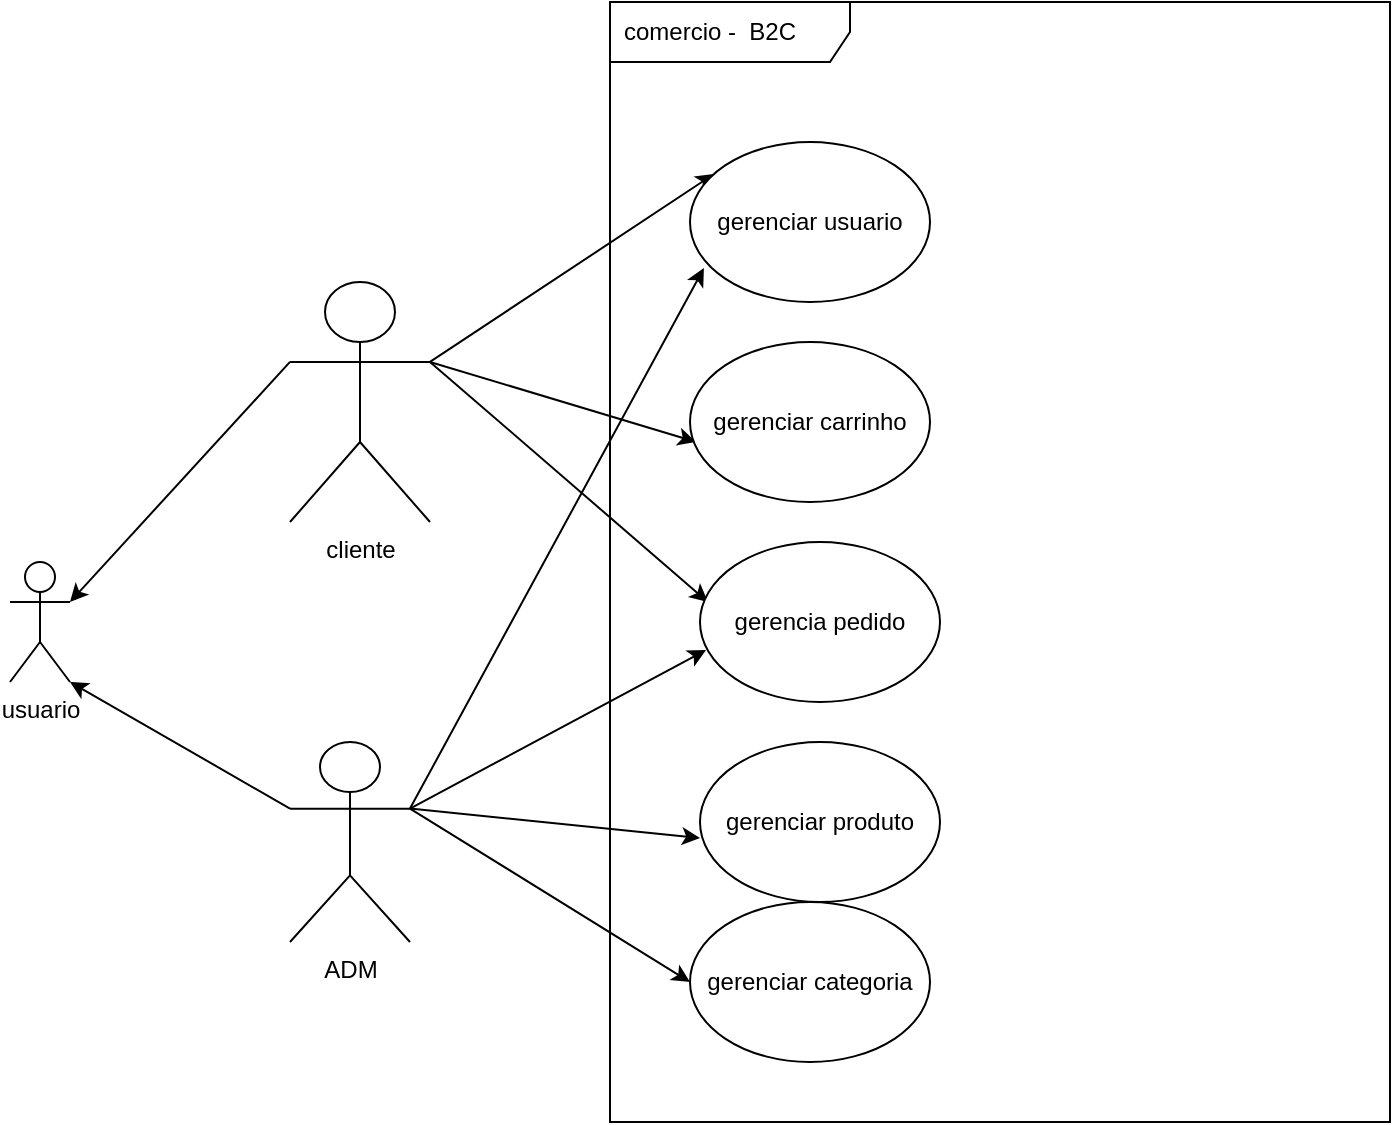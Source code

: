 <mxfile>
    <diagram id="B7vUEew1uGAQJn_NdaoK" name="visao geral-dominio">
        <mxGraphModel dx="898" dy="605" grid="1" gridSize="10" guides="1" tooltips="1" connect="1" arrows="1" fold="1" page="1" pageScale="1" pageWidth="850" pageHeight="1100" math="0" shadow="0">
            <root>
                <mxCell id="0"/>
                <mxCell id="1" parent="0"/>
                <mxCell id="18" style="edgeStyle=none;html=1;exitX=1;exitY=0.333;exitDx=0;exitDy=0;exitPerimeter=0;entryX=0.033;entryY=0.375;entryDx=0;entryDy=0;entryPerimeter=0;" parent="1" source="3" target="26" edge="1">
                    <mxGeometry relative="1" as="geometry">
                        <mxPoint x="429.96" y="335.04" as="targetPoint"/>
                    </mxGeometry>
                </mxCell>
                <mxCell id="19" style="edgeStyle=none;html=1;exitX=1;exitY=0.333;exitDx=0;exitDy=0;exitPerimeter=0;entryX=0.025;entryY=0.625;entryDx=0;entryDy=0;entryPerimeter=0;" parent="1" source="3" target="25" edge="1">
                    <mxGeometry relative="1" as="geometry">
                        <mxPoint x="428.04" y="237" as="targetPoint"/>
                    </mxGeometry>
                </mxCell>
                <mxCell id="22" style="edgeStyle=none;html=1;exitX=0;exitY=0.333;exitDx=0;exitDy=0;exitPerimeter=0;entryX=1;entryY=0.333;entryDx=0;entryDy=0;entryPerimeter=0;" parent="1" source="3" target="20" edge="1">
                    <mxGeometry relative="1" as="geometry"/>
                </mxCell>
                <mxCell id="33" style="edgeStyle=none;html=1;exitX=1;exitY=0.333;exitDx=0;exitDy=0;exitPerimeter=0;entryX=0.1;entryY=0.2;entryDx=0;entryDy=0;entryPerimeter=0;" parent="1" source="3" target="29" edge="1">
                    <mxGeometry relative="1" as="geometry"/>
                </mxCell>
                <mxCell id="3" value="cliente" style="shape=umlActor;verticalLabelPosition=bottom;verticalAlign=top;html=1;outlineConnect=0;" parent="1" vertex="1">
                    <mxGeometry x="220" y="170" width="70" height="120" as="geometry"/>
                </mxCell>
                <mxCell id="12" style="edgeStyle=none;html=1;exitX=1;exitY=0.333;exitDx=0;exitDy=0;exitPerimeter=0;entryX=0;entryY=0.5;entryDx=0;entryDy=0;" parent="1" source="4" target="28" edge="1">
                    <mxGeometry relative="1" as="geometry">
                        <mxPoint x="420" y="515" as="targetPoint"/>
                    </mxGeometry>
                </mxCell>
                <mxCell id="14" style="edgeStyle=none;html=1;exitX=1;exitY=0.333;exitDx=0;exitDy=0;exitPerimeter=0;entryX=0.025;entryY=0.675;entryDx=0;entryDy=0;entryPerimeter=0;" parent="1" source="4" target="26" edge="1">
                    <mxGeometry relative="1" as="geometry">
                        <mxPoint x="429.96" y="355.04" as="targetPoint"/>
                    </mxGeometry>
                </mxCell>
                <mxCell id="23" style="edgeStyle=none;html=1;exitX=0;exitY=0.333;exitDx=0;exitDy=0;exitPerimeter=0;entryX=1;entryY=1;entryDx=0;entryDy=0;entryPerimeter=0;" parent="1" source="4" target="20" edge="1">
                    <mxGeometry relative="1" as="geometry"/>
                </mxCell>
                <mxCell id="32" style="edgeStyle=none;html=1;exitX=1;exitY=0.333;exitDx=0;exitDy=0;exitPerimeter=0;entryX=0.058;entryY=0.788;entryDx=0;entryDy=0;entryPerimeter=0;" parent="1" source="4" target="29" edge="1">
                    <mxGeometry relative="1" as="geometry"/>
                </mxCell>
                <mxCell id="4" value="ADM" style="shape=umlActor;verticalLabelPosition=bottom;verticalAlign=top;html=1;outlineConnect=0;" parent="1" vertex="1">
                    <mxGeometry x="220" y="400" width="60" height="100" as="geometry"/>
                </mxCell>
                <mxCell id="11" value="" style="endArrow=classic;html=1;entryX=0;entryY=0.6;entryDx=0;entryDy=0;entryPerimeter=0;exitX=1;exitY=0.333;exitDx=0;exitDy=0;exitPerimeter=0;" parent="1" source="4" target="27" edge="1">
                    <mxGeometry width="50" height="50" relative="1" as="geometry">
                        <mxPoint x="280" y="430" as="sourcePoint"/>
                        <mxPoint x="425.04" y="440.04" as="targetPoint"/>
                    </mxGeometry>
                </mxCell>
                <mxCell id="20" value="usuario" style="shape=umlActor;verticalLabelPosition=bottom;verticalAlign=top;html=1;outlineConnect=0;" parent="1" vertex="1">
                    <mxGeometry x="80" y="310" width="30" height="60" as="geometry"/>
                </mxCell>
                <mxCell id="24" value="comercio -&amp;nbsp; B2C" style="shape=umlFrame;whiteSpace=wrap;html=1;width=120;height=30;boundedLbl=1;verticalAlign=middle;align=left;spacingLeft=5;" parent="1" vertex="1">
                    <mxGeometry x="380" y="30" width="390" height="560" as="geometry"/>
                </mxCell>
                <mxCell id="25" value="gerenciar carrinho" style="ellipse;whiteSpace=wrap;html=1;" parent="1" vertex="1">
                    <mxGeometry x="420" y="200" width="120" height="80" as="geometry"/>
                </mxCell>
                <mxCell id="26" value="gerencia pedido" style="ellipse;whiteSpace=wrap;html=1;" parent="1" vertex="1">
                    <mxGeometry x="425" y="300" width="120" height="80" as="geometry"/>
                </mxCell>
                <mxCell id="27" value="gerenciar produto" style="ellipse;whiteSpace=wrap;html=1;" parent="1" vertex="1">
                    <mxGeometry x="425" y="400" width="120" height="80" as="geometry"/>
                </mxCell>
                <mxCell id="28" value="gerenciar categoria" style="ellipse;whiteSpace=wrap;html=1;" parent="1" vertex="1">
                    <mxGeometry x="420" y="480" width="120" height="80" as="geometry"/>
                </mxCell>
                <mxCell id="29" value="gerenciar usuario" style="ellipse;whiteSpace=wrap;html=1;" parent="1" vertex="1">
                    <mxGeometry x="420" y="100" width="120" height="80" as="geometry"/>
                </mxCell>
            </root>
        </mxGraphModel>
    </diagram>
    <diagram id="gYGLlQQW-eZD10n1jNLp" name="Subdominio-Catalogo">
        <mxGraphModel dx="898" dy="605" grid="1" gridSize="10" guides="1" tooltips="1" connect="1" arrows="1" fold="1" page="1" pageScale="1" pageWidth="850" pageHeight="1100" math="0" shadow="0">
            <root>
                <mxCell id="0"/>
                <mxCell id="1" parent="0"/>
                <mxCell id="zJZSZMsGmk87TQg4F2hl-2" style="edgeStyle=none;html=1;exitX=1;exitY=0.333;exitDx=0;exitDy=0;exitPerimeter=0;entryX=0;entryY=0;entryDx=0;entryDy=0;" parent="1" source="r5L8tjYjMuaOIBYtDSGB-1" target="zJZSZMsGmk87TQg4F2hl-1" edge="1">
                    <mxGeometry relative="1" as="geometry"/>
                </mxCell>
                <mxCell id="r5L8tjYjMuaOIBYtDSGB-1" value="ADM" style="shape=umlActor;verticalLabelPosition=bottom;verticalAlign=top;html=1;outlineConnect=0;" parent="1" vertex="1">
                    <mxGeometry x="120" y="700" width="30" height="60" as="geometry"/>
                </mxCell>
                <mxCell id="r5L8tjYjMuaOIBYtDSGB-2" value="Subdominio-Catalogo" style="shape=umlFrame;whiteSpace=wrap;html=1;width=120;height=30;boundedLbl=1;verticalAlign=middle;align=left;spacingLeft=5;" parent="1" vertex="1">
                    <mxGeometry x="220" y="32" width="840" height="2160" as="geometry"/>
                </mxCell>
                <mxCell id="zJZSZMsGmk87TQg4F2hl-1" value="gerenciar categoria" style="ellipse;whiteSpace=wrap;html=1;" parent="1" vertex="1">
                    <mxGeometry x="240" y="840" width="120" height="80" as="geometry"/>
                </mxCell>
                <mxCell id="zJZSZMsGmk87TQg4F2hl-3" value="Criar Categoria&amp;nbsp;" style="ellipse;whiteSpace=wrap;html=1;" parent="1" vertex="1">
                    <mxGeometry x="480" y="650" width="120" height="80" as="geometry"/>
                </mxCell>
                <mxCell id="zJZSZMsGmk87TQg4F2hl-4" value="Recuperar Categoria&amp;nbsp;" style="ellipse;whiteSpace=wrap;html=1;" parent="1" vertex="1">
                    <mxGeometry x="510" y="750" width="90" height="90" as="geometry"/>
                </mxCell>
                <mxCell id="zJZSZMsGmk87TQg4F2hl-5" value="Atualizar Categoria&amp;nbsp;" style="ellipse;whiteSpace=wrap;html=1;" parent="1" vertex="1">
                    <mxGeometry x="480" y="850" width="120" height="80" as="geometry"/>
                </mxCell>
                <mxCell id="zJZSZMsGmk87TQg4F2hl-6" value="Deletar Categoria&amp;nbsp;" style="ellipse;whiteSpace=wrap;html=1;" parent="1" vertex="1">
                    <mxGeometry x="480" y="940" width="120" height="80" as="geometry"/>
                </mxCell>
                <mxCell id="322k-aL19X4xMsI3eN_G-2" value="&amp;lt;&amp;lt;extend&amp;gt;&amp;gt;" style="html=1;verticalAlign=bottom;labelBackgroundColor=none;endArrow=open;endFill=0;dashed=1;exitX=0;exitY=0.5;exitDx=0;exitDy=0;" parent="1" source="zJZSZMsGmk87TQg4F2hl-3" target="zJZSZMsGmk87TQg4F2hl-1" edge="1">
                    <mxGeometry width="160" relative="1" as="geometry">
                        <mxPoint x="320" y="720" as="sourcePoint"/>
                        <mxPoint x="370" y="810" as="targetPoint"/>
                        <Array as="points">
                            <mxPoint x="410" y="770"/>
                        </Array>
                    </mxGeometry>
                </mxCell>
                <mxCell id="322k-aL19X4xMsI3eN_G-5" value="&amp;lt;&amp;lt;extend&amp;gt;&amp;gt;" style="html=1;verticalAlign=bottom;labelBackgroundColor=none;endArrow=open;endFill=0;dashed=1;" parent="1" source="zJZSZMsGmk87TQg4F2hl-4" edge="1">
                    <mxGeometry x="-0.347" width="160" relative="1" as="geometry">
                        <mxPoint x="490" y="700" as="sourcePoint"/>
                        <mxPoint x="343.282" y="856.718" as="targetPoint"/>
                        <Array as="points">
                            <mxPoint x="440" y="810"/>
                            <mxPoint x="420" y="820"/>
                        </Array>
                        <mxPoint as="offset"/>
                    </mxGeometry>
                </mxCell>
                <mxCell id="322k-aL19X4xMsI3eN_G-6" value="&amp;lt;&amp;lt;extend&amp;gt;&amp;gt;" style="html=1;verticalAlign=bottom;labelBackgroundColor=none;endArrow=open;endFill=0;dashed=1;exitX=0;exitY=0.388;exitDx=0;exitDy=0;exitPerimeter=0;" parent="1" source="zJZSZMsGmk87TQg4F2hl-5" edge="1">
                    <mxGeometry x="1" y="-47" width="160" relative="1" as="geometry">
                        <mxPoint x="500" y="710" as="sourcePoint"/>
                        <mxPoint x="353.282" y="866.718" as="targetPoint"/>
                        <Array as="points">
                            <mxPoint x="420" y="880"/>
                        </Array>
                        <mxPoint x="-2" y="-1" as="offset"/>
                    </mxGeometry>
                </mxCell>
                <mxCell id="322k-aL19X4xMsI3eN_G-7" value="&amp;lt;&amp;lt;extend&amp;gt;&amp;gt;" style="html=1;verticalAlign=bottom;labelBackgroundColor=none;endArrow=open;endFill=0;dashed=1;exitX=0;exitY=0.5;exitDx=0;exitDy=0;entryX=1;entryY=1;entryDx=0;entryDy=0;" parent="1" source="zJZSZMsGmk87TQg4F2hl-6" target="zJZSZMsGmk87TQg4F2hl-1" edge="1">
                    <mxGeometry width="160" relative="1" as="geometry">
                        <mxPoint x="510" y="720" as="sourcePoint"/>
                        <mxPoint x="363.282" y="876.718" as="targetPoint"/>
                        <Array as="points"/>
                    </mxGeometry>
                </mxCell>
                <mxCell id="322k-aL19X4xMsI3eN_G-8" value="Recuperar Categoria por ID" style="ellipse;whiteSpace=wrap;html=1;" parent="1" vertex="1">
                    <mxGeometry x="640" y="690" width="120" height="80" as="geometry"/>
                </mxCell>
                <mxCell id="322k-aL19X4xMsI3eN_G-11" style="edgeStyle=none;html=1;exitX=0;exitY=0.5;exitDx=0;exitDy=0;entryX=0.917;entryY=0.75;entryDx=0;entryDy=0;entryPerimeter=0;" parent="1" source="322k-aL19X4xMsI3eN_G-9" target="zJZSZMsGmk87TQg4F2hl-4" edge="1">
                    <mxGeometry relative="1" as="geometry"/>
                </mxCell>
                <mxCell id="322k-aL19X4xMsI3eN_G-9" value="Recuperar por&amp;nbsp; filtro&amp;nbsp;" style="ellipse;whiteSpace=wrap;html=1;" parent="1" vertex="1">
                    <mxGeometry x="640" y="780" width="120" height="80" as="geometry"/>
                </mxCell>
                <mxCell id="322k-aL19X4xMsI3eN_G-10" value="" style="endArrow=classic;html=1;entryX=1;entryY=0;entryDx=0;entryDy=0;" parent="1" source="322k-aL19X4xMsI3eN_G-8" target="zJZSZMsGmk87TQg4F2hl-4" edge="1">
                    <mxGeometry width="50" height="50" relative="1" as="geometry">
                        <mxPoint x="670" y="670" as="sourcePoint"/>
                        <mxPoint x="720" y="620" as="targetPoint"/>
                    </mxGeometry>
                </mxCell>
                <mxCell id="MglQfQCu9fEOM1W72EGO-1" style="edgeStyle=none;html=1;exitX=1;exitY=0.333;exitDx=0;exitDy=0;exitPerimeter=0;entryX=0;entryY=0;entryDx=0;entryDy=0;" parent="1" source="MglQfQCu9fEOM1W72EGO-2" target="MglQfQCu9fEOM1W72EGO-3" edge="1">
                    <mxGeometry relative="1" as="geometry"/>
                </mxCell>
                <mxCell id="MglQfQCu9fEOM1W72EGO-2" value="ADM" style="shape=umlActor;verticalLabelPosition=bottom;verticalAlign=top;html=1;outlineConnect=0;" parent="1" vertex="1">
                    <mxGeometry x="140" y="170" width="30" height="60" as="geometry"/>
                </mxCell>
                <mxCell id="MglQfQCu9fEOM1W72EGO-3" value="Gerenciar Produto" style="ellipse;whiteSpace=wrap;html=1;" parent="1" vertex="1">
                    <mxGeometry x="260" y="310" width="120" height="80" as="geometry"/>
                </mxCell>
                <mxCell id="MglQfQCu9fEOM1W72EGO-4" value="Criar Produto" style="ellipse;whiteSpace=wrap;html=1;" parent="1" vertex="1">
                    <mxGeometry x="500" y="120" width="120" height="80" as="geometry"/>
                </mxCell>
                <mxCell id="MglQfQCu9fEOM1W72EGO-5" value="Recuperar Produto&amp;nbsp;" style="ellipse;whiteSpace=wrap;html=1;" parent="1" vertex="1">
                    <mxGeometry x="500" y="220" width="120" height="80" as="geometry"/>
                </mxCell>
                <mxCell id="MglQfQCu9fEOM1W72EGO-6" value="Atualizar Produto&amp;nbsp;" style="ellipse;whiteSpace=wrap;html=1;" parent="1" vertex="1">
                    <mxGeometry x="499" y="320" width="120" height="80" as="geometry"/>
                </mxCell>
                <mxCell id="MglQfQCu9fEOM1W72EGO-7" value="Deletar Produto" style="ellipse;whiteSpace=wrap;html=1;" parent="1" vertex="1">
                    <mxGeometry x="500" y="410" width="120" height="80" as="geometry"/>
                </mxCell>
                <mxCell id="MglQfQCu9fEOM1W72EGO-8" value="&amp;lt;&amp;lt;extend&amp;gt;&amp;gt;" style="html=1;verticalAlign=bottom;labelBackgroundColor=none;endArrow=open;endFill=0;dashed=1;exitX=0;exitY=0.5;exitDx=0;exitDy=0;" parent="1" source="MglQfQCu9fEOM1W72EGO-4" target="MglQfQCu9fEOM1W72EGO-3" edge="1">
                    <mxGeometry width="160" relative="1" as="geometry">
                        <mxPoint x="340" y="190" as="sourcePoint"/>
                        <mxPoint x="390" y="280" as="targetPoint"/>
                        <Array as="points">
                            <mxPoint x="430" y="240"/>
                        </Array>
                    </mxGeometry>
                </mxCell>
                <mxCell id="MglQfQCu9fEOM1W72EGO-9" value="&amp;lt;&amp;lt;extend&amp;gt;&amp;gt;" style="html=1;verticalAlign=bottom;labelBackgroundColor=none;endArrow=open;endFill=0;dashed=1;" parent="1" source="MglQfQCu9fEOM1W72EGO-5" edge="1">
                    <mxGeometry x="-0.347" width="160" relative="1" as="geometry">
                        <mxPoint x="510" y="170" as="sourcePoint"/>
                        <mxPoint x="363.282" y="326.718" as="targetPoint"/>
                        <Array as="points">
                            <mxPoint x="460" y="280"/>
                            <mxPoint x="440" y="290"/>
                        </Array>
                        <mxPoint as="offset"/>
                    </mxGeometry>
                </mxCell>
                <mxCell id="MglQfQCu9fEOM1W72EGO-10" value="&amp;lt;&amp;lt;extend&amp;gt;&amp;gt;" style="html=1;verticalAlign=bottom;labelBackgroundColor=none;endArrow=open;endFill=0;dashed=1;exitX=0;exitY=0.388;exitDx=0;exitDy=0;exitPerimeter=0;" parent="1" source="MglQfQCu9fEOM1W72EGO-6" edge="1">
                    <mxGeometry width="160" relative="1" as="geometry">
                        <mxPoint x="520" y="180" as="sourcePoint"/>
                        <mxPoint x="373.282" y="336.718" as="targetPoint"/>
                        <Array as="points">
                            <mxPoint x="440" y="350"/>
                        </Array>
                    </mxGeometry>
                </mxCell>
                <mxCell id="MglQfQCu9fEOM1W72EGO-11" value="&amp;lt;&amp;lt;extend&amp;gt;&amp;gt;" style="html=1;verticalAlign=bottom;labelBackgroundColor=none;endArrow=open;endFill=0;dashed=1;exitX=0;exitY=0.5;exitDx=0;exitDy=0;entryX=1;entryY=1;entryDx=0;entryDy=0;" parent="1" source="MglQfQCu9fEOM1W72EGO-7" target="MglQfQCu9fEOM1W72EGO-3" edge="1">
                    <mxGeometry width="160" relative="1" as="geometry">
                        <mxPoint x="530" y="190" as="sourcePoint"/>
                        <mxPoint x="383.282" y="346.718" as="targetPoint"/>
                        <Array as="points"/>
                    </mxGeometry>
                </mxCell>
                <mxCell id="MglQfQCu9fEOM1W72EGO-12" value="Recuperar Produto por ID" style="ellipse;whiteSpace=wrap;html=1;" parent="1" vertex="1">
                    <mxGeometry x="660" y="160" width="120" height="80" as="geometry"/>
                </mxCell>
                <mxCell id="MglQfQCu9fEOM1W72EGO-13" style="edgeStyle=none;html=1;exitX=0;exitY=0.5;exitDx=0;exitDy=0;entryX=0.917;entryY=0.75;entryDx=0;entryDy=0;entryPerimeter=0;" parent="1" source="MglQfQCu9fEOM1W72EGO-14" target="MglQfQCu9fEOM1W72EGO-5" edge="1">
                    <mxGeometry relative="1" as="geometry"/>
                </mxCell>
                <mxCell id="MglQfQCu9fEOM1W72EGO-14" value="Recuperar Produto por&amp;nbsp; filtro&amp;nbsp;" style="ellipse;whiteSpace=wrap;html=1;" parent="1" vertex="1">
                    <mxGeometry x="660" y="250" width="120" height="80" as="geometry"/>
                </mxCell>
                <mxCell id="MglQfQCu9fEOM1W72EGO-15" value="" style="endArrow=classic;html=1;entryX=1;entryY=0;entryDx=0;entryDy=0;" parent="1" source="MglQfQCu9fEOM1W72EGO-12" target="MglQfQCu9fEOM1W72EGO-5" edge="1">
                    <mxGeometry width="50" height="50" relative="1" as="geometry">
                        <mxPoint x="690" y="140" as="sourcePoint"/>
                        <mxPoint x="740" y="90" as="targetPoint"/>
                    </mxGeometry>
                </mxCell>
                <mxCell id="MglQfQCu9fEOM1W72EGO-19" value="Adicionar Categoria&amp;nbsp;" style="ellipse;whiteSpace=wrap;html=1;" parent="1" vertex="1">
                    <mxGeometry x="499" y="510" width="120" height="80" as="geometry"/>
                </mxCell>
                <mxCell id="MglQfQCu9fEOM1W72EGO-20" value="&amp;lt;&amp;lt;extend&amp;gt;&amp;gt;" style="html=1;verticalAlign=bottom;labelBackgroundColor=none;endArrow=open;endFill=0;dashed=1;exitX=0;exitY=0.5;exitDx=0;exitDy=0;entryX=0.5;entryY=1;entryDx=0;entryDy=0;" parent="1" source="MglQfQCu9fEOM1W72EGO-19" target="MglQfQCu9fEOM1W72EGO-3" edge="1">
                    <mxGeometry width="160" relative="1" as="geometry">
                        <mxPoint x="510" y="460" as="sourcePoint"/>
                        <mxPoint x="372.426" y="388.284" as="targetPoint"/>
                        <Array as="points"/>
                    </mxGeometry>
                </mxCell>
                <mxCell id="2sy5ApzbG9MlAiimcCk_-2" value="&amp;lt;&amp;lt;extend&amp;gt;&amp;gt;" style="html=1;verticalAlign=bottom;labelBackgroundColor=none;endArrow=open;endFill=0;dashed=1;exitX=0.292;exitY=1.025;exitDx=0;exitDy=0;exitPerimeter=0;" parent="1" source="MglQfQCu9fEOM1W72EGO-19" target="zJZSZMsGmk87TQg4F2hl-3" edge="1">
                    <mxGeometry width="160" relative="1" as="geometry">
                        <mxPoint x="509" y="560" as="sourcePoint"/>
                        <mxPoint x="330" y="400" as="targetPoint"/>
                        <Array as="points"/>
                    </mxGeometry>
                </mxCell>
                <mxCell id="2sy5ApzbG9MlAiimcCk_-3" value="Recuperar&amp;nbsp; por Categoria&amp;nbsp;&amp;nbsp;" style="ellipse;whiteSpace=wrap;html=1;" parent="1" vertex="1">
                    <mxGeometry x="840" y="290" width="120" height="80" as="geometry"/>
                </mxCell>
                <mxCell id="2sy5ApzbG9MlAiimcCk_-5" value="" style="endArrow=classic;html=1;entryX=0.992;entryY=0.588;entryDx=0;entryDy=0;entryPerimeter=0;" parent="1" source="2sy5ApzbG9MlAiimcCk_-3" target="MglQfQCu9fEOM1W72EGO-14" edge="1">
                    <mxGeometry width="50" height="50" relative="1" as="geometry">
                        <mxPoint x="570" y="620" as="sourcePoint"/>
                        <mxPoint x="620" y="570" as="targetPoint"/>
                    </mxGeometry>
                </mxCell>
            </root>
        </mxGraphModel>
    </diagram>
</mxfile>